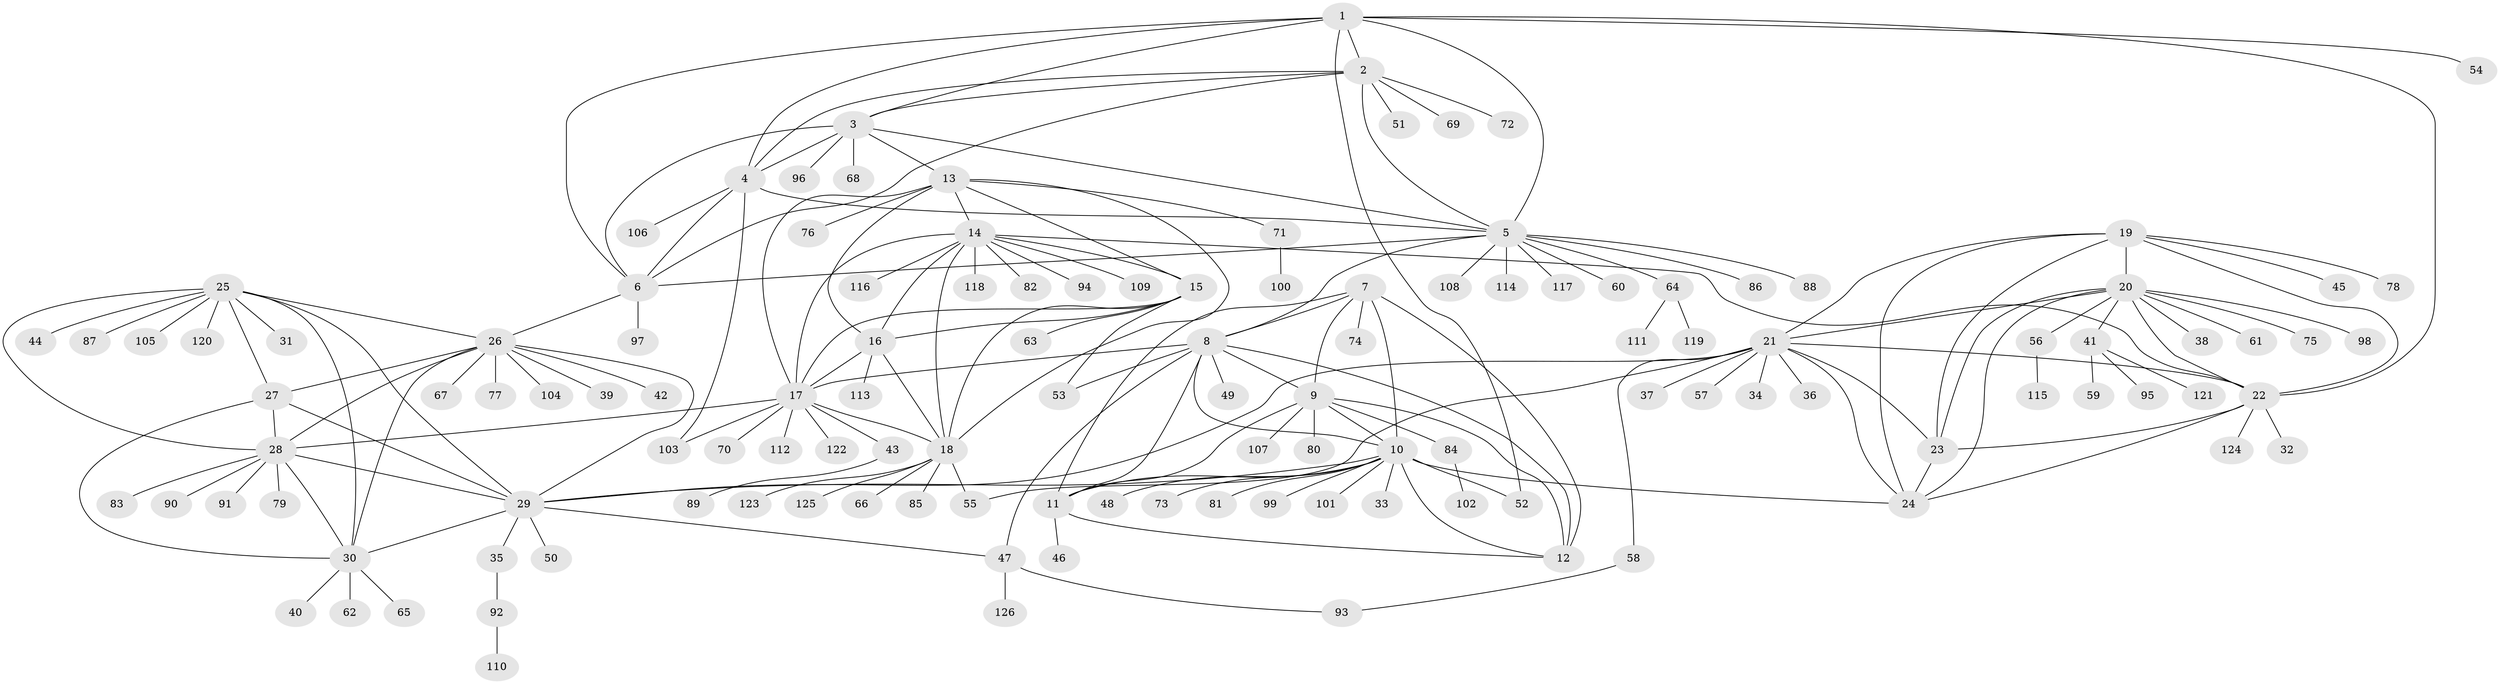 // Generated by graph-tools (version 1.1) at 2025/02/03/09/25 03:02:36]
// undirected, 126 vertices, 187 edges
graph export_dot {
graph [start="1"]
  node [color=gray90,style=filled];
  1;
  2;
  3;
  4;
  5;
  6;
  7;
  8;
  9;
  10;
  11;
  12;
  13;
  14;
  15;
  16;
  17;
  18;
  19;
  20;
  21;
  22;
  23;
  24;
  25;
  26;
  27;
  28;
  29;
  30;
  31;
  32;
  33;
  34;
  35;
  36;
  37;
  38;
  39;
  40;
  41;
  42;
  43;
  44;
  45;
  46;
  47;
  48;
  49;
  50;
  51;
  52;
  53;
  54;
  55;
  56;
  57;
  58;
  59;
  60;
  61;
  62;
  63;
  64;
  65;
  66;
  67;
  68;
  69;
  70;
  71;
  72;
  73;
  74;
  75;
  76;
  77;
  78;
  79;
  80;
  81;
  82;
  83;
  84;
  85;
  86;
  87;
  88;
  89;
  90;
  91;
  92;
  93;
  94;
  95;
  96;
  97;
  98;
  99;
  100;
  101;
  102;
  103;
  104;
  105;
  106;
  107;
  108;
  109;
  110;
  111;
  112;
  113;
  114;
  115;
  116;
  117;
  118;
  119;
  120;
  121;
  122;
  123;
  124;
  125;
  126;
  1 -- 2;
  1 -- 3;
  1 -- 4;
  1 -- 5;
  1 -- 6;
  1 -- 22;
  1 -- 52;
  1 -- 54;
  2 -- 3;
  2 -- 4;
  2 -- 5;
  2 -- 6;
  2 -- 51;
  2 -- 69;
  2 -- 72;
  3 -- 4;
  3 -- 5;
  3 -- 6;
  3 -- 13;
  3 -- 68;
  3 -- 96;
  4 -- 5;
  4 -- 6;
  4 -- 103;
  4 -- 106;
  5 -- 6;
  5 -- 8;
  5 -- 60;
  5 -- 64;
  5 -- 86;
  5 -- 88;
  5 -- 108;
  5 -- 114;
  5 -- 117;
  6 -- 26;
  6 -- 97;
  7 -- 8;
  7 -- 9;
  7 -- 10;
  7 -- 11;
  7 -- 12;
  7 -- 74;
  8 -- 9;
  8 -- 10;
  8 -- 11;
  8 -- 12;
  8 -- 17;
  8 -- 47;
  8 -- 49;
  8 -- 53;
  9 -- 10;
  9 -- 11;
  9 -- 12;
  9 -- 80;
  9 -- 84;
  9 -- 107;
  10 -- 11;
  10 -- 12;
  10 -- 24;
  10 -- 29;
  10 -- 33;
  10 -- 48;
  10 -- 52;
  10 -- 73;
  10 -- 81;
  10 -- 99;
  10 -- 101;
  11 -- 12;
  11 -- 46;
  13 -- 14;
  13 -- 15;
  13 -- 16;
  13 -- 17;
  13 -- 18;
  13 -- 71;
  13 -- 76;
  14 -- 15;
  14 -- 16;
  14 -- 17;
  14 -- 18;
  14 -- 22;
  14 -- 82;
  14 -- 94;
  14 -- 109;
  14 -- 116;
  14 -- 118;
  15 -- 16;
  15 -- 17;
  15 -- 18;
  15 -- 53;
  15 -- 63;
  16 -- 17;
  16 -- 18;
  16 -- 113;
  17 -- 18;
  17 -- 28;
  17 -- 43;
  17 -- 70;
  17 -- 103;
  17 -- 112;
  17 -- 122;
  18 -- 55;
  18 -- 66;
  18 -- 85;
  18 -- 123;
  18 -- 125;
  19 -- 20;
  19 -- 21;
  19 -- 22;
  19 -- 23;
  19 -- 24;
  19 -- 45;
  19 -- 78;
  20 -- 21;
  20 -- 22;
  20 -- 23;
  20 -- 24;
  20 -- 38;
  20 -- 41;
  20 -- 56;
  20 -- 61;
  20 -- 75;
  20 -- 98;
  21 -- 22;
  21 -- 23;
  21 -- 24;
  21 -- 29;
  21 -- 34;
  21 -- 36;
  21 -- 37;
  21 -- 55;
  21 -- 57;
  21 -- 58;
  22 -- 23;
  22 -- 24;
  22 -- 32;
  22 -- 124;
  23 -- 24;
  25 -- 26;
  25 -- 27;
  25 -- 28;
  25 -- 29;
  25 -- 30;
  25 -- 31;
  25 -- 44;
  25 -- 87;
  25 -- 105;
  25 -- 120;
  26 -- 27;
  26 -- 28;
  26 -- 29;
  26 -- 30;
  26 -- 39;
  26 -- 42;
  26 -- 67;
  26 -- 77;
  26 -- 104;
  27 -- 28;
  27 -- 29;
  27 -- 30;
  28 -- 29;
  28 -- 30;
  28 -- 79;
  28 -- 83;
  28 -- 90;
  28 -- 91;
  29 -- 30;
  29 -- 35;
  29 -- 47;
  29 -- 50;
  30 -- 40;
  30 -- 62;
  30 -- 65;
  35 -- 92;
  41 -- 59;
  41 -- 95;
  41 -- 121;
  43 -- 89;
  47 -- 93;
  47 -- 126;
  56 -- 115;
  58 -- 93;
  64 -- 111;
  64 -- 119;
  71 -- 100;
  84 -- 102;
  92 -- 110;
}
